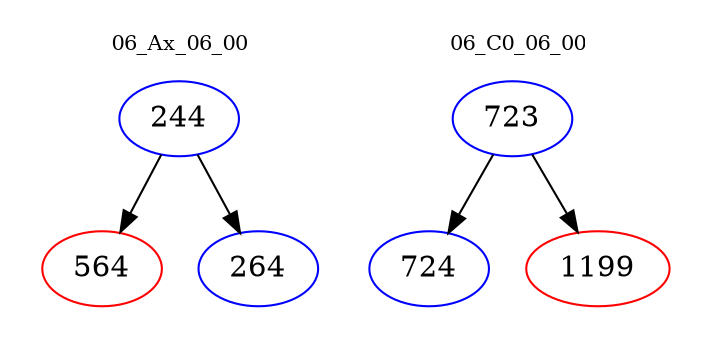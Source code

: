 digraph{
subgraph cluster_0 {
color = white
label = "06_Ax_06_00";
fontsize=10;
T0_244 [label="244", color="blue"]
T0_244 -> T0_564 [color="black"]
T0_564 [label="564", color="red"]
T0_244 -> T0_264 [color="black"]
T0_264 [label="264", color="blue"]
}
subgraph cluster_1 {
color = white
label = "06_C0_06_00";
fontsize=10;
T1_723 [label="723", color="blue"]
T1_723 -> T1_724 [color="black"]
T1_724 [label="724", color="blue"]
T1_723 -> T1_1199 [color="black"]
T1_1199 [label="1199", color="red"]
}
}
